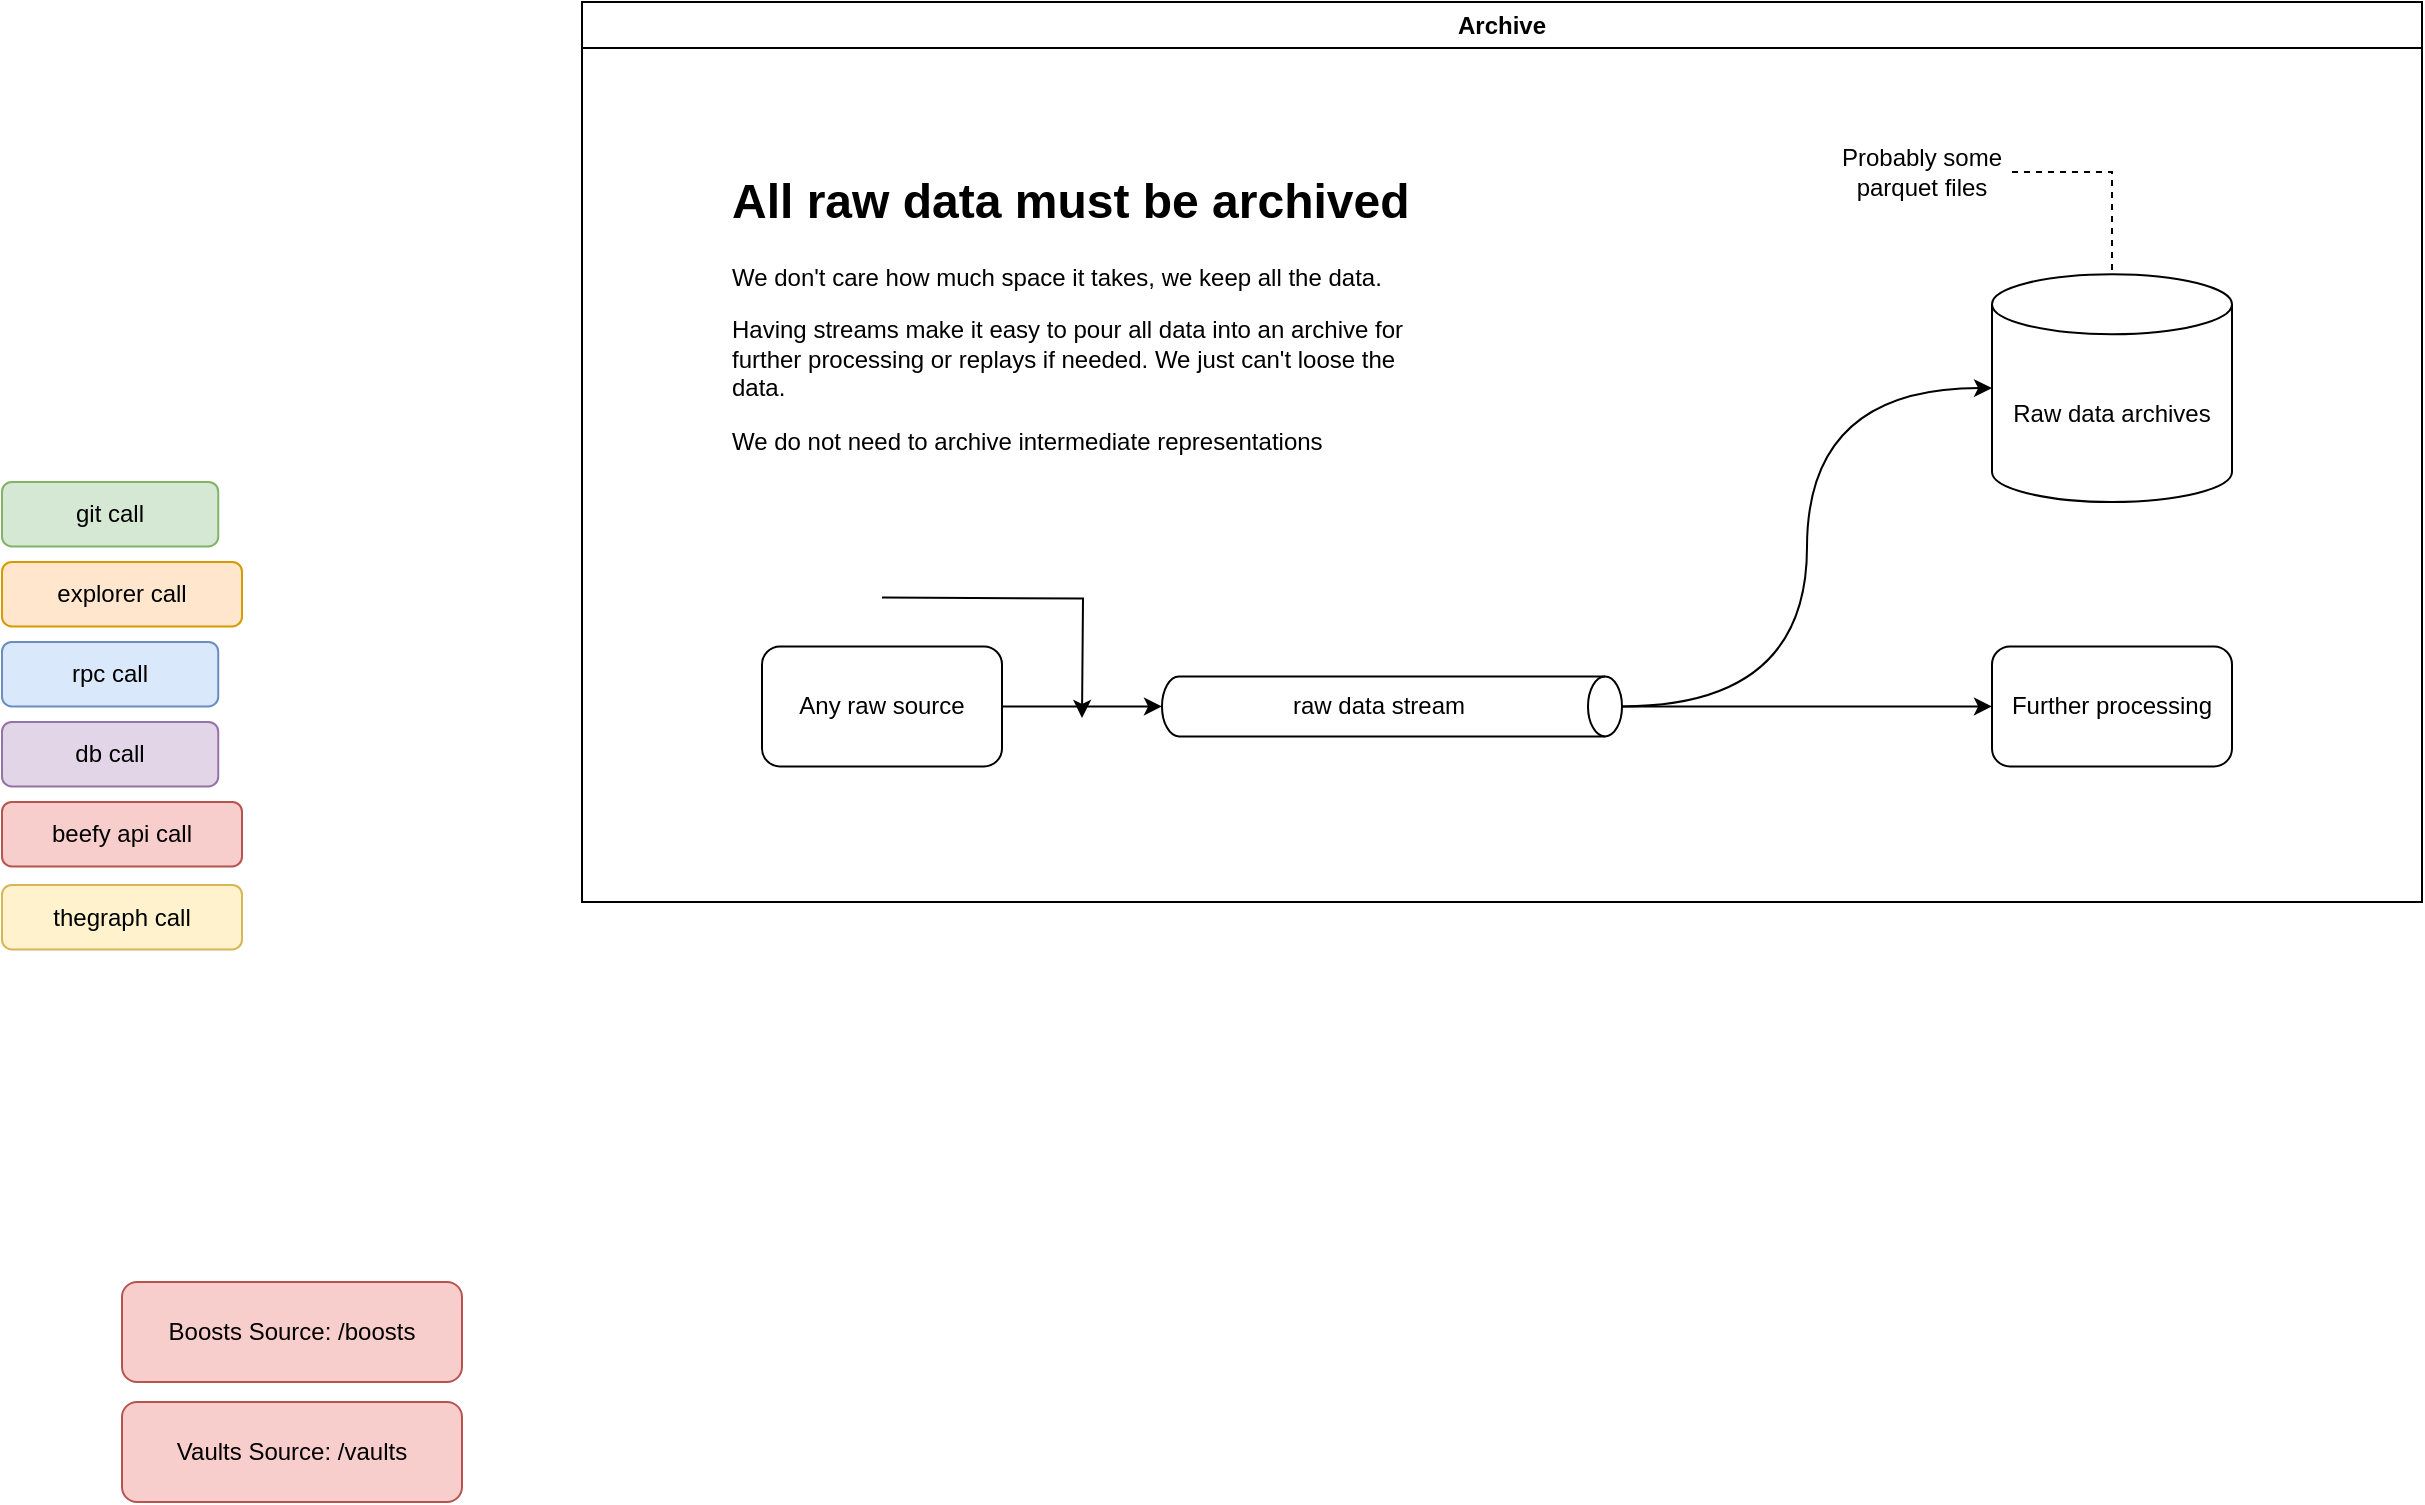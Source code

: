 <mxfile version="22.0.8" type="github">
  <diagram name="Page-1" id="d61cFQMUThN0K3jyABDj">
    <mxGraphModel dx="2120" dy="2549" grid="1" gridSize="10" guides="1" tooltips="1" connect="1" arrows="1" fold="1" page="1" pageScale="1" pageWidth="850" pageHeight="1100" math="0" shadow="0">
      <root>
        <mxCell id="0" />
        <mxCell id="1" parent="0" />
        <mxCell id="mptU31HQFR-m2cuub4Bu-2" value="explorer call" style="rounded=1;whiteSpace=wrap;html=1;fontSize=12;glass=0;strokeWidth=1;shadow=0;fillColor=#ffe6cc;strokeColor=#d79b00;" vertex="1" parent="1">
          <mxGeometry x="90" y="50" width="120" height="32.2" as="geometry" />
        </mxCell>
        <mxCell id="mptU31HQFR-m2cuub4Bu-3" value="rpc call" style="rounded=1;whiteSpace=wrap;html=1;fontSize=12;glass=0;strokeWidth=1;shadow=0;fillColor=#dae8fc;strokeColor=#6c8ebf;" vertex="1" parent="1">
          <mxGeometry x="90" y="90" width="108.12" height="32.2" as="geometry" />
        </mxCell>
        <mxCell id="mptU31HQFR-m2cuub4Bu-4" value="git call" style="rounded=1;whiteSpace=wrap;html=1;fontSize=12;glass=0;strokeWidth=1;shadow=0;fillColor=#d5e8d4;strokeColor=#82b366;" vertex="1" parent="1">
          <mxGeometry x="90" y="10" width="108.12" height="32.2" as="geometry" />
        </mxCell>
        <mxCell id="mptU31HQFR-m2cuub4Bu-5" value="db call" style="rounded=1;whiteSpace=wrap;html=1;fontSize=12;glass=0;strokeWidth=1;shadow=0;fillColor=#e1d5e7;strokeColor=#9673a6;" vertex="1" parent="1">
          <mxGeometry x="90" y="130" width="108.12" height="32.2" as="geometry" />
        </mxCell>
        <mxCell id="mptU31HQFR-m2cuub4Bu-6" value="beefy api call" style="rounded=1;whiteSpace=wrap;html=1;fontSize=12;glass=0;strokeWidth=1;shadow=0;fillColor=#f8cecc;strokeColor=#b85450;" vertex="1" parent="1">
          <mxGeometry x="90" y="170" width="120" height="32.2" as="geometry" />
        </mxCell>
        <mxCell id="mptU31HQFR-m2cuub4Bu-7" value="thegraph call" style="rounded=1;whiteSpace=wrap;html=1;fontSize=12;glass=0;strokeWidth=1;shadow=0;fillColor=#fff2cc;strokeColor=#d6b656;" vertex="1" parent="1">
          <mxGeometry x="90" y="211.5" width="120" height="32.2" as="geometry" />
        </mxCell>
        <mxCell id="mptU31HQFR-m2cuub4Bu-9" value="Boosts Source:&amp;nbsp;/boosts" style="rounded=1;whiteSpace=wrap;html=1;fontSize=12;glass=0;strokeWidth=1;shadow=0;fillColor=#f8cecc;strokeColor=#b85450;" vertex="1" parent="1">
          <mxGeometry x="150" y="410" width="170" height="50" as="geometry" />
        </mxCell>
        <mxCell id="mptU31HQFR-m2cuub4Bu-10" value="Vaults Source:&amp;nbsp;/vaults" style="rounded=1;whiteSpace=wrap;html=1;fontSize=12;glass=0;strokeWidth=1;shadow=0;fillColor=#f8cecc;strokeColor=#b85450;" vertex="1" parent="1">
          <mxGeometry x="150" y="470" width="170" height="50" as="geometry" />
        </mxCell>
        <mxCell id="mptU31HQFR-m2cuub4Bu-27" value="Archive" style="swimlane;whiteSpace=wrap;html=1;" vertex="1" parent="1">
          <mxGeometry x="380" y="-230" width="920" height="450" as="geometry" />
        </mxCell>
        <mxCell id="mptU31HQFR-m2cuub4Bu-36" style="edgeStyle=orthogonalEdgeStyle;rounded=0;orthogonalLoop=1;jettySize=auto;html=1;exitX=1;exitY=0.5;exitDx=0;exitDy=0;entryX=0;entryY=0.5;entryDx=0;entryDy=0;jumpStyle=arc;jumpSize=12;" edge="1" parent="mptU31HQFR-m2cuub4Bu-27" target="mptU31HQFR-m2cuub4Bu-31">
          <mxGeometry relative="1" as="geometry">
            <mxPoint x="250" y="358" as="targetPoint" />
            <mxPoint x="150" y="297.75" as="sourcePoint" />
          </mxGeometry>
        </mxCell>
        <mxCell id="mptU31HQFR-m2cuub4Bu-37" style="edgeStyle=orthogonalEdgeStyle;rounded=0;orthogonalLoop=1;jettySize=auto;html=1;exitX=1;exitY=0.5;exitDx=0;exitDy=0;jumpStyle=arc;jumpSize=12;" edge="1" parent="mptU31HQFR-m2cuub4Bu-27" target="mptU31HQFR-m2cuub4Bu-32">
          <mxGeometry relative="1" as="geometry">
            <mxPoint x="310" y="298.25" as="sourcePoint" />
          </mxGeometry>
        </mxCell>
        <mxCell id="mptU31HQFR-m2cuub4Bu-38" style="edgeStyle=orthogonalEdgeStyle;rounded=0;orthogonalLoop=1;jettySize=auto;html=1;exitX=1;exitY=0.5;exitDx=0;exitDy=0;exitPerimeter=0;jumpStyle=arc;jumpSize=12;" edge="1" parent="mptU31HQFR-m2cuub4Bu-27" target="mptU31HQFR-m2cuub4Bu-33">
          <mxGeometry relative="1" as="geometry">
            <mxPoint x="470" y="298.25" as="sourcePoint" />
          </mxGeometry>
        </mxCell>
        <mxCell id="mptU31HQFR-m2cuub4Bu-11" value="Any raw source" style="rounded=1;whiteSpace=wrap;html=1;" vertex="1" parent="mptU31HQFR-m2cuub4Bu-27">
          <mxGeometry x="90" y="322.2" width="120" height="60" as="geometry" />
        </mxCell>
        <mxCell id="mptU31HQFR-m2cuub4Bu-17" value="raw data stream" style="shape=cylinder3;whiteSpace=wrap;html=1;boundedLbl=1;backgroundOutline=1;size=8.5;rotation=90;fillColor=default;horizontal=0;" vertex="1" parent="mptU31HQFR-m2cuub4Bu-27">
          <mxGeometry x="390" y="237.2" width="30" height="230" as="geometry" />
        </mxCell>
        <mxCell id="mptU31HQFR-m2cuub4Bu-18" style="edgeStyle=orthogonalEdgeStyle;rounded=0;orthogonalLoop=1;jettySize=auto;html=1;exitX=1;exitY=0.5;exitDx=0;exitDy=0;entryX=0.5;entryY=1;entryDx=0;entryDy=0;entryPerimeter=0;" edge="1" parent="mptU31HQFR-m2cuub4Bu-27" source="mptU31HQFR-m2cuub4Bu-11" target="mptU31HQFR-m2cuub4Bu-17">
          <mxGeometry relative="1" as="geometry" />
        </mxCell>
        <mxCell id="mptU31HQFR-m2cuub4Bu-19" value="Raw data archives" style="shape=cylinder3;whiteSpace=wrap;html=1;boundedLbl=1;backgroundOutline=1;size=15;" vertex="1" parent="mptU31HQFR-m2cuub4Bu-27">
          <mxGeometry x="705" y="136.1" width="120" height="113.9" as="geometry" />
        </mxCell>
        <mxCell id="mptU31HQFR-m2cuub4Bu-22" style="edgeStyle=orthogonalEdgeStyle;rounded=0;orthogonalLoop=1;jettySize=auto;html=1;exitX=0.5;exitY=0;exitDx=0;exitDy=0;exitPerimeter=0;entryX=0;entryY=0.5;entryDx=0;entryDy=0;entryPerimeter=0;curved=1;" edge="1" parent="mptU31HQFR-m2cuub4Bu-27" source="mptU31HQFR-m2cuub4Bu-17" target="mptU31HQFR-m2cuub4Bu-19">
          <mxGeometry relative="1" as="geometry" />
        </mxCell>
        <mxCell id="mptU31HQFR-m2cuub4Bu-24" value="Further processing" style="rounded=1;whiteSpace=wrap;html=1;" vertex="1" parent="mptU31HQFR-m2cuub4Bu-27">
          <mxGeometry x="705" y="322.2" width="120" height="60" as="geometry" />
        </mxCell>
        <mxCell id="mptU31HQFR-m2cuub4Bu-23" style="edgeStyle=orthogonalEdgeStyle;rounded=0;orthogonalLoop=1;jettySize=auto;html=1;exitX=0.5;exitY=0;exitDx=0;exitDy=0;exitPerimeter=0;entryX=0;entryY=0.5;entryDx=0;entryDy=0;" edge="1" parent="mptU31HQFR-m2cuub4Bu-27" source="mptU31HQFR-m2cuub4Bu-17" target="mptU31HQFR-m2cuub4Bu-24">
          <mxGeometry relative="1" as="geometry">
            <mxPoint x="685" y="352" as="targetPoint" />
          </mxGeometry>
        </mxCell>
        <mxCell id="mptU31HQFR-m2cuub4Bu-25" value="Probably some parquet files" style="text;html=1;strokeColor=none;fillColor=none;align=center;verticalAlign=middle;whiteSpace=wrap;rounded=0;" vertex="1" parent="mptU31HQFR-m2cuub4Bu-27">
          <mxGeometry x="625" y="70" width="90" height="30" as="geometry" />
        </mxCell>
        <mxCell id="mptU31HQFR-m2cuub4Bu-26" style="edgeStyle=orthogonalEdgeStyle;rounded=0;orthogonalLoop=1;jettySize=auto;html=1;exitX=1;exitY=0.5;exitDx=0;exitDy=0;entryX=0.5;entryY=0;entryDx=0;entryDy=0;entryPerimeter=0;dashed=1;endArrow=none;endFill=0;" edge="1" parent="mptU31HQFR-m2cuub4Bu-27" source="mptU31HQFR-m2cuub4Bu-25" target="mptU31HQFR-m2cuub4Bu-19">
          <mxGeometry relative="1" as="geometry" />
        </mxCell>
        <mxCell id="mptU31HQFR-m2cuub4Bu-42" value="&lt;h1&gt;All raw data must be archived&lt;/h1&gt;&lt;p&gt;We don&#39;t care how much space it takes, we keep all the data.&lt;/p&gt;&lt;p&gt;Having streams make it easy to pour all data into an archive for further processing or replays if needed. We just can&#39;t loose the data.&lt;/p&gt;&lt;p&gt;We do not need to archive intermediate representations&lt;/p&gt;" style="text;html=1;strokeColor=none;fillColor=none;spacing=5;spacingTop=-20;whiteSpace=wrap;overflow=hidden;rounded=0;" vertex="1" parent="mptU31HQFR-m2cuub4Bu-27">
          <mxGeometry x="70" y="80" width="360" height="160" as="geometry" />
        </mxCell>
      </root>
    </mxGraphModel>
  </diagram>
</mxfile>
